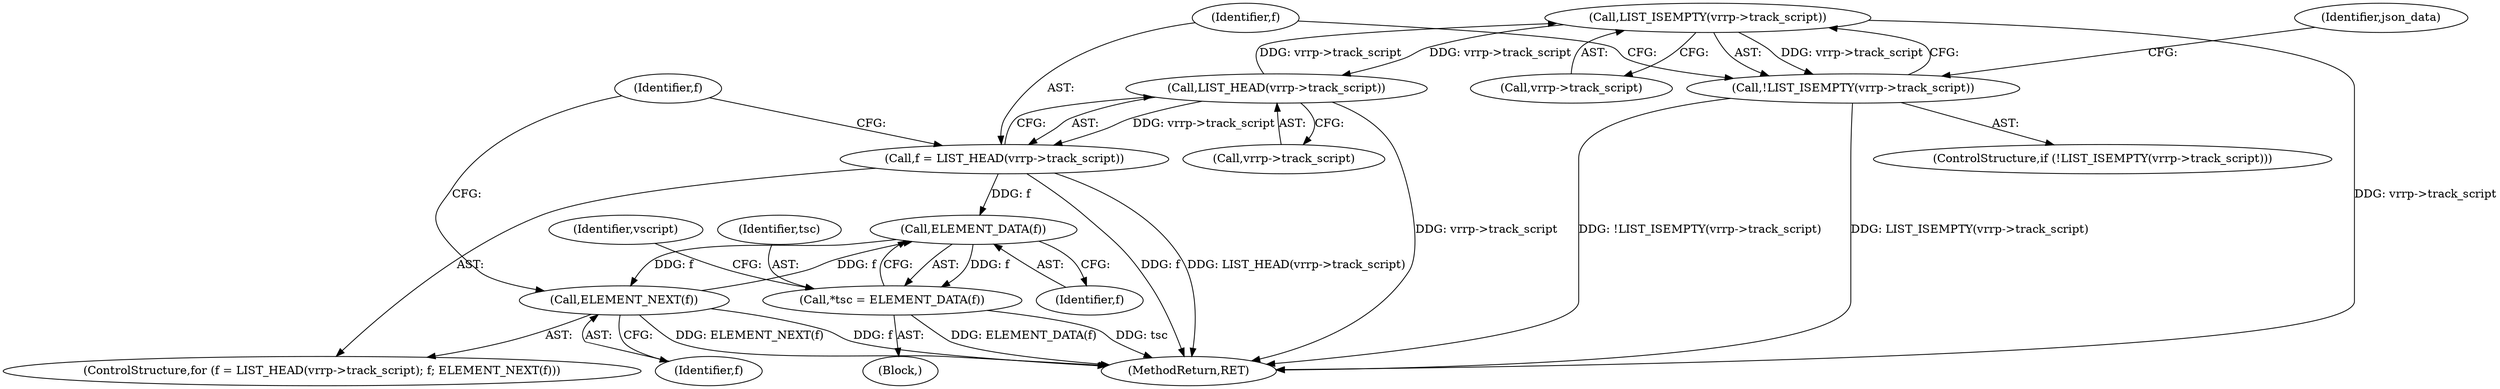 digraph "0_keepalived_04f2d32871bb3b11d7dc024039952f2fe2750306_3@pointer" {
"1000256" [label="(Call,LIST_ISEMPTY(vrrp->track_script))"];
"1000264" [label="(Call,LIST_HEAD(vrrp->track_script))"];
"1000256" [label="(Call,LIST_ISEMPTY(vrrp->track_script))"];
"1000255" [label="(Call,!LIST_ISEMPTY(vrrp->track_script))"];
"1000262" [label="(Call,f = LIST_HEAD(vrrp->track_script))"];
"1000275" [label="(Call,ELEMENT_DATA(f))"];
"1000269" [label="(Call,ELEMENT_NEXT(f))"];
"1000273" [label="(Call,*tsc = ELEMENT_DATA(f))"];
"1000960" [label="(MethodReturn,RET)"];
"1000265" [label="(Call,vrrp->track_script)"];
"1000269" [label="(Call,ELEMENT_NEXT(f))"];
"1000275" [label="(Call,ELEMENT_DATA(f))"];
"1000257" [label="(Call,vrrp->track_script)"];
"1000261" [label="(ControlStructure,for (f = LIST_HEAD(vrrp->track_script); f; ELEMENT_NEXT(f)))"];
"1000274" [label="(Identifier,tsc)"];
"1000276" [label="(Identifier,f)"];
"1000268" [label="(Identifier,f)"];
"1000256" [label="(Call,LIST_ISEMPTY(vrrp->track_script))"];
"1000254" [label="(ControlStructure,if (!LIST_ISEMPTY(vrrp->track_script)))"];
"1000255" [label="(Call,!LIST_ISEMPTY(vrrp->track_script))"];
"1000279" [label="(Identifier,vscript)"];
"1000273" [label="(Call,*tsc = ELEMENT_DATA(f))"];
"1000264" [label="(Call,LIST_HEAD(vrrp->track_script))"];
"1000263" [label="(Identifier,f)"];
"1000292" [label="(Identifier,json_data)"];
"1000270" [label="(Identifier,f)"];
"1000271" [label="(Block,)"];
"1000262" [label="(Call,f = LIST_HEAD(vrrp->track_script))"];
"1000256" -> "1000255"  [label="AST: "];
"1000256" -> "1000257"  [label="CFG: "];
"1000257" -> "1000256"  [label="AST: "];
"1000255" -> "1000256"  [label="CFG: "];
"1000256" -> "1000960"  [label="DDG: vrrp->track_script"];
"1000256" -> "1000255"  [label="DDG: vrrp->track_script"];
"1000264" -> "1000256"  [label="DDG: vrrp->track_script"];
"1000256" -> "1000264"  [label="DDG: vrrp->track_script"];
"1000264" -> "1000262"  [label="AST: "];
"1000264" -> "1000265"  [label="CFG: "];
"1000265" -> "1000264"  [label="AST: "];
"1000262" -> "1000264"  [label="CFG: "];
"1000264" -> "1000960"  [label="DDG: vrrp->track_script"];
"1000264" -> "1000262"  [label="DDG: vrrp->track_script"];
"1000255" -> "1000254"  [label="AST: "];
"1000263" -> "1000255"  [label="CFG: "];
"1000292" -> "1000255"  [label="CFG: "];
"1000255" -> "1000960"  [label="DDG: !LIST_ISEMPTY(vrrp->track_script)"];
"1000255" -> "1000960"  [label="DDG: LIST_ISEMPTY(vrrp->track_script)"];
"1000262" -> "1000261"  [label="AST: "];
"1000263" -> "1000262"  [label="AST: "];
"1000268" -> "1000262"  [label="CFG: "];
"1000262" -> "1000960"  [label="DDG: f"];
"1000262" -> "1000960"  [label="DDG: LIST_HEAD(vrrp->track_script)"];
"1000262" -> "1000275"  [label="DDG: f"];
"1000275" -> "1000273"  [label="AST: "];
"1000275" -> "1000276"  [label="CFG: "];
"1000276" -> "1000275"  [label="AST: "];
"1000273" -> "1000275"  [label="CFG: "];
"1000275" -> "1000269"  [label="DDG: f"];
"1000275" -> "1000273"  [label="DDG: f"];
"1000269" -> "1000275"  [label="DDG: f"];
"1000269" -> "1000261"  [label="AST: "];
"1000269" -> "1000270"  [label="CFG: "];
"1000270" -> "1000269"  [label="AST: "];
"1000268" -> "1000269"  [label="CFG: "];
"1000269" -> "1000960"  [label="DDG: ELEMENT_NEXT(f)"];
"1000269" -> "1000960"  [label="DDG: f"];
"1000273" -> "1000271"  [label="AST: "];
"1000274" -> "1000273"  [label="AST: "];
"1000279" -> "1000273"  [label="CFG: "];
"1000273" -> "1000960"  [label="DDG: ELEMENT_DATA(f)"];
"1000273" -> "1000960"  [label="DDG: tsc"];
}

